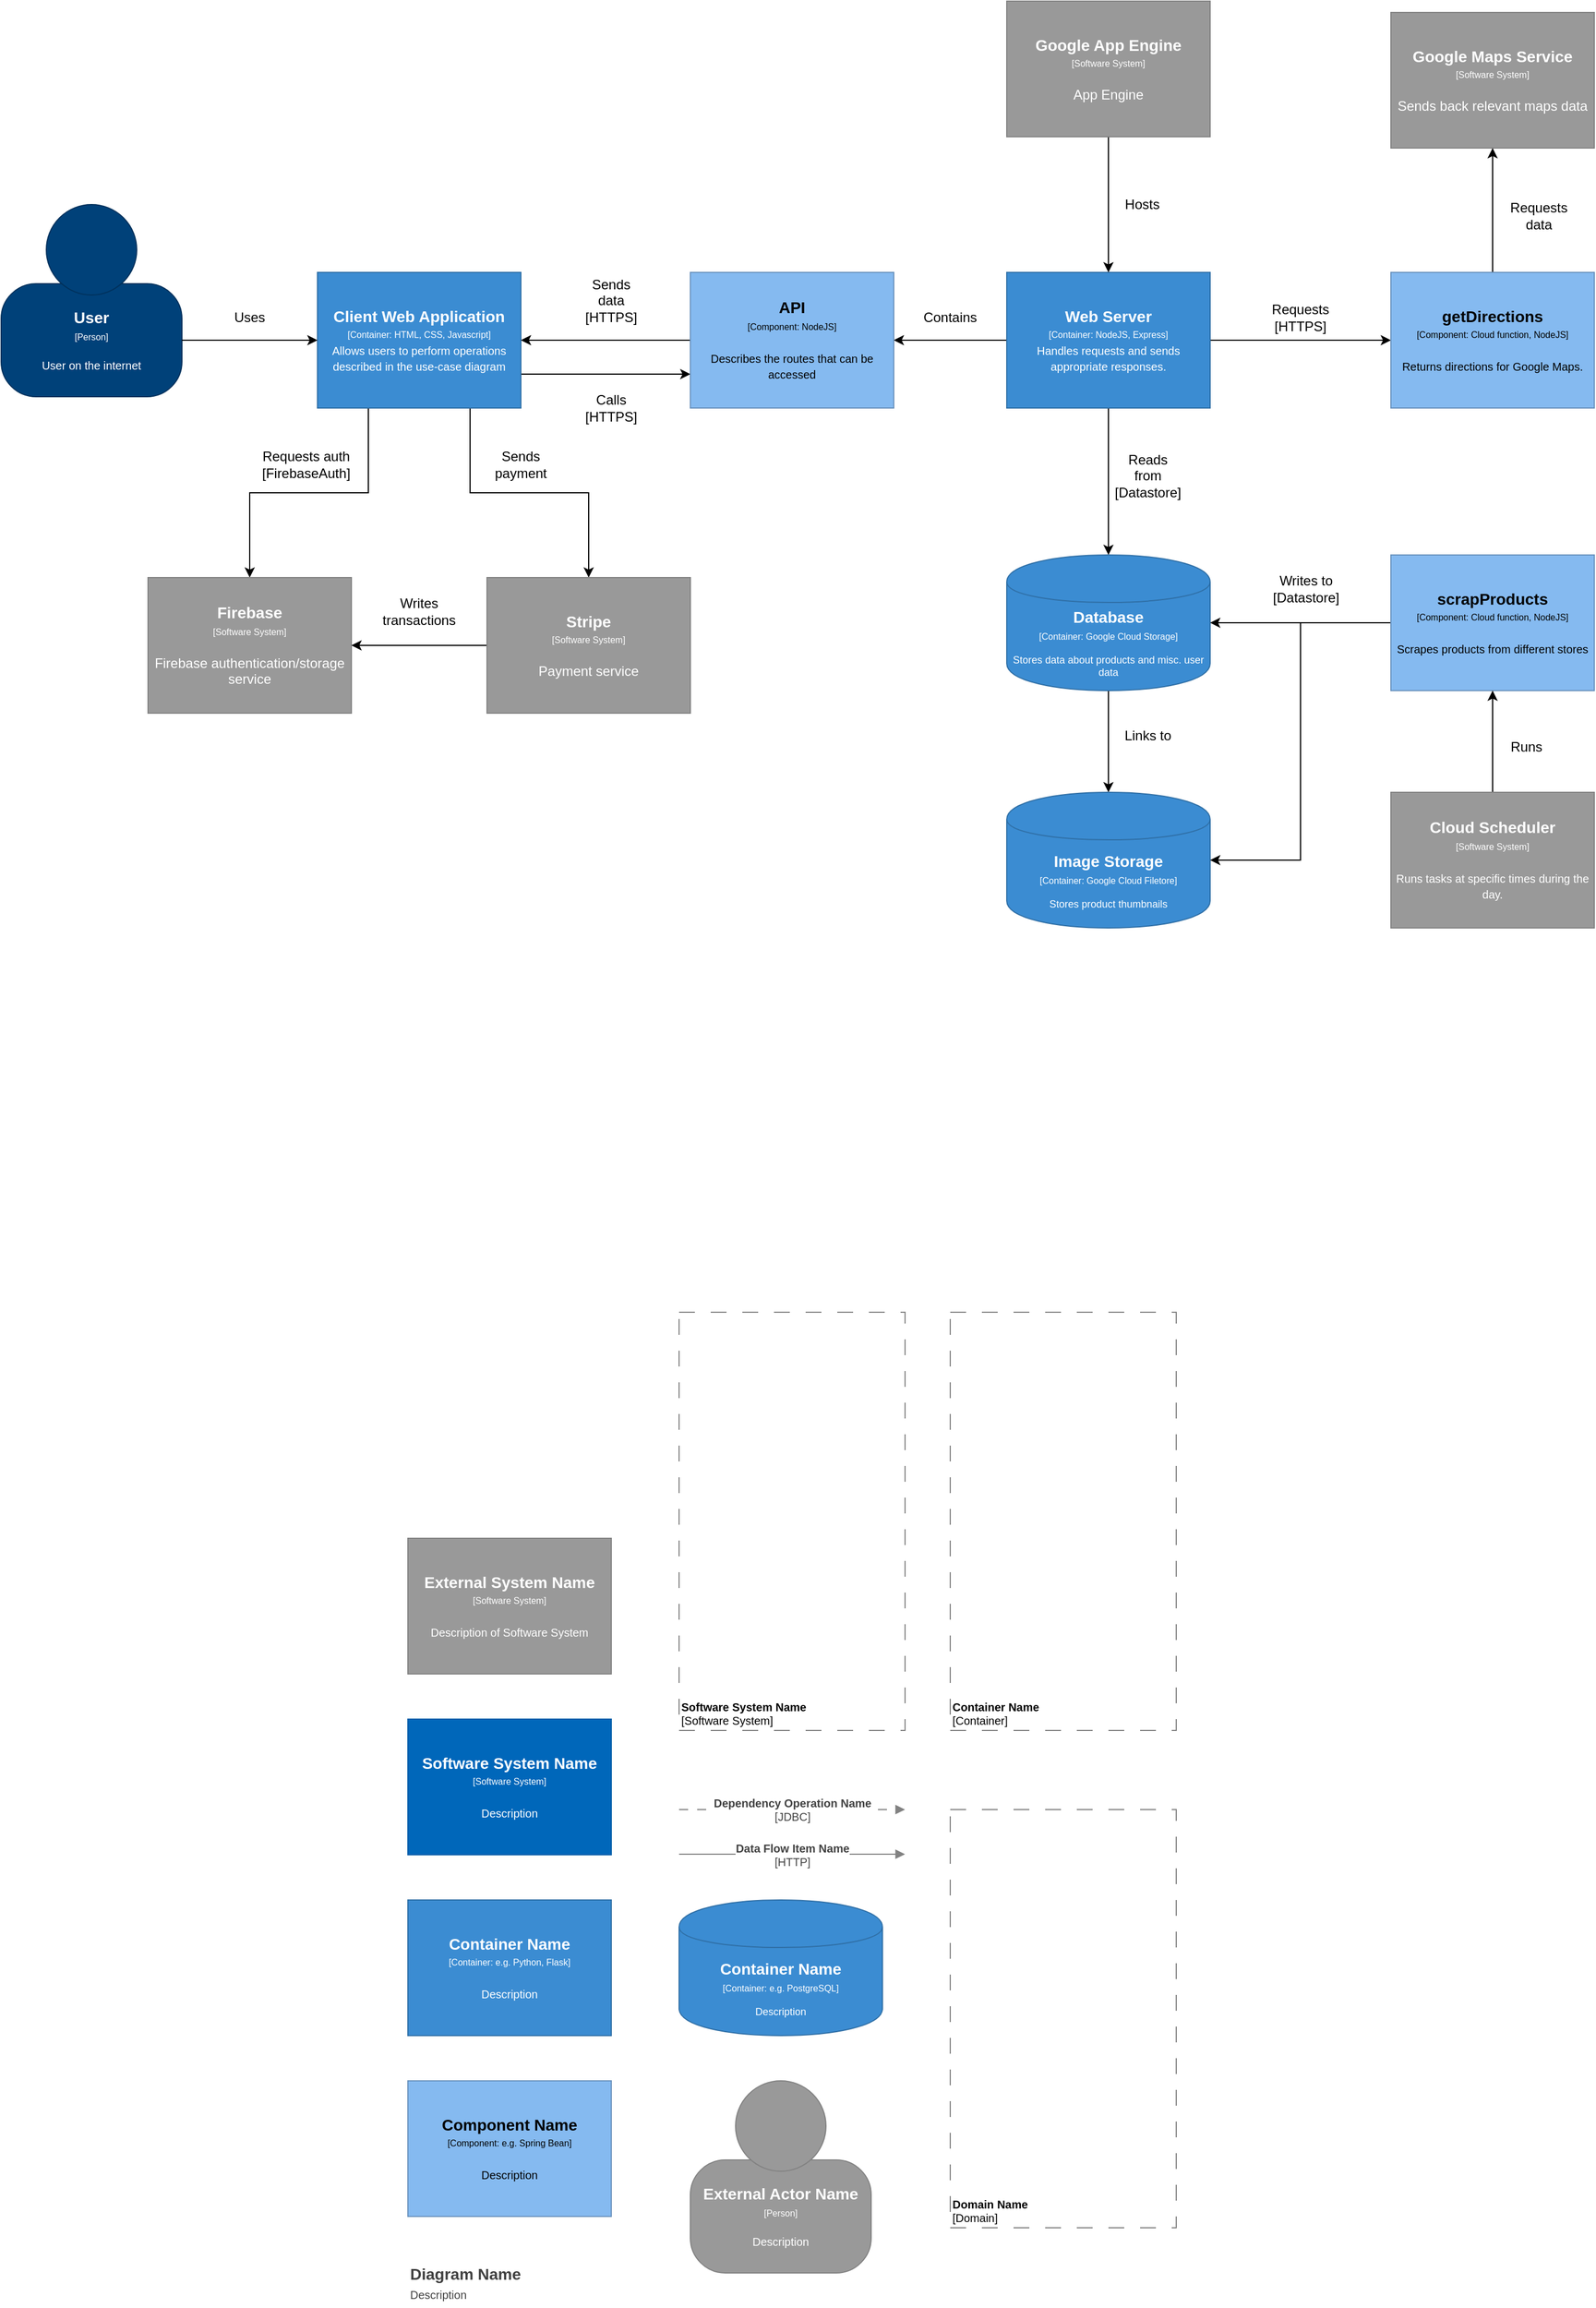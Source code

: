 <mxfile version="14.6.10" type="device"><diagram id="UJlyGFXVCkptwmDJzh81" name="Page-1"><mxGraphModel dx="1221" dy="1881" grid="1" gridSize="10" guides="1" tooltips="1" connect="1" arrows="1" fold="1" page="1" pageScale="1" pageWidth="827" pageHeight="1169" background="#ffffff" math="0" shadow="0"><root><object label="" id="0"><mxCell/></object><mxCell id="1" parent="0"/><object label="" placeholders="1" instruction="edit data of the lower shape within the group" id="5cVvOpawmlWqnZKX2nME-7"><mxCell style="group;resizable=0;" parent="1" vertex="1" connectable="0"><mxGeometry x="20" y="30" width="160" height="170" as="geometry"/></mxCell></object><object label="&lt;div style=&quot;color: rgb(255 , 255 , 255) ; white-space: normal&quot;&gt;&lt;span style=&quot;font-size: 14px&quot;&gt;&lt;b&gt;User&lt;/b&gt;&lt;/span&gt;&lt;/div&gt;&lt;div style=&quot;color: rgb(255 , 255 , 255) ; white-space: normal&quot;&gt;&lt;font style=&quot;font-size: 8px&quot;&gt;[Person]&lt;/font&gt;&lt;/div&gt;&lt;div style=&quot;color: rgb(255 , 255 , 255) ; white-space: normal ; font-size: 8px&quot;&gt;&lt;span style=&quot;font-size: x-small&quot;&gt;&lt;br&gt;&lt;/span&gt;&lt;/div&gt;&lt;div style=&quot;color: rgb(255 , 255 , 255) ; white-space: normal&quot;&gt;&lt;font size=&quot;1&quot;&gt;User on the internet&lt;/font&gt;&lt;/div&gt;" name="Actor Name" description="Description" placeholders="1" id="5cVvOpawmlWqnZKX2nME-5"><mxCell style="rounded=1;whiteSpace=wrap;html=1;strokeColor=#00315C;fillColor=#004179;fontColor=#000000;arcSize=31;" parent="5cVvOpawmlWqnZKX2nME-7" vertex="1"><mxGeometry y="70" width="160" height="100" as="geometry"/></mxCell></object><mxCell id="5cVvOpawmlWqnZKX2nME-6" value="" style="ellipse;whiteSpace=wrap;html=1;aspect=fixed;strokeColor=#00315C;fillColor=#004179;fontColor=#000000;" parent="5cVvOpawmlWqnZKX2nME-7" vertex="1"><mxGeometry x="40" width="80" height="80" as="geometry"/></mxCell><object label="&lt;font style=&quot;font-size: 10px&quot;&gt;&lt;b&gt;%name%&lt;/b&gt;&lt;br style=&quot;font-size: 10px&quot;&gt;[Software System]&lt;/font&gt;" placeholders="1" name="Software System Name" id="5cVvOpawmlWqnZKX2nME-8"><mxCell style="rounded=0;whiteSpace=wrap;html=1;strokeColor=#828282;fontColor=#000000;align=left;labelPosition=center;verticalLabelPosition=middle;verticalAlign=bottom;strokeWidth=1;perimeterSpacing=0;spacing=2;spacingTop=0;fontSize=10;fillColor=none;dashed=1;dashPattern=14 14;" parent="1" vertex="1"><mxGeometry x="620" y="1010" width="200" height="370" as="geometry"/></mxCell></object><object label="&lt;div style=&quot;color: rgb(255 , 255 , 255) ; white-space: normal&quot;&gt;&lt;span style=&quot;font-size: 14px&quot;&gt;&lt;b&gt;%name%&lt;/b&gt;&lt;/span&gt;&lt;/div&gt;&lt;div style=&quot;color: rgb(255 , 255 , 255) ; font-size: 12px ; white-space: normal&quot;&gt;&lt;font style=&quot;font-size: 8px&quot;&gt;[Container: %technology%]&lt;/font&gt;&lt;/div&gt;&lt;div style=&quot;color: rgb(255 , 255 , 255) ; white-space: normal ; font-size: 8px&quot;&gt;&lt;font style=&quot;line-height: 9.6px&quot;&gt;&lt;br&gt;&lt;/font&gt;&lt;/div&gt;&lt;div style=&quot;color: rgb(255 , 255 , 255) ; white-space: normal&quot;&gt;%description%&lt;/div&gt;" placeholders="1" name="Container Name" description="Description" technology="e.g. PostgreSQL" id="5cVvOpawmlWqnZKX2nME-9"><mxCell style="shape=cylinder;whiteSpace=wrap;html=1;boundedLbl=1;backgroundOutline=1;strokeColor=#2F6FA6;strokeWidth=1;fillColor=#3B8CD2;fontSize=9;fontColor=#000000;align=center;resizable=0;" parent="1" vertex="1"><mxGeometry x="620" y="1530" width="180" height="120" as="geometry"/></mxCell></object><object label="&lt;b&gt;%name%&lt;/b&gt;&lt;br style=&quot;font-size: 10px&quot;&gt;[%technology%]" placeholders="1" name="Dependency Operation Name" technology="JDBC" id="5cVvOpawmlWqnZKX2nME-10"><mxCell style="endArrow=block;html=1;fontSize=10;fontColor=#404040;strokeWidth=1;endFill=1;dashed=1;dashPattern=8 8;strokeColor=#828282;elbow=vertical;" parent="1" edge="1"><mxGeometry width="50" height="50" relative="1" as="geometry"><mxPoint x="620" y="1450" as="sourcePoint"/><mxPoint x="820" y="1450" as="targetPoint"/></mxGeometry></mxCell></object><object label="&lt;span style=&quot;font-size: 10px&quot;&gt;&lt;b&gt;%name%&lt;/b&gt;&lt;br&gt;[%technology%]&lt;br&gt;&lt;/span&gt;" placeholders="1" name="Data Flow Item Name" technology="HTTP" id="5cVvOpawmlWqnZKX2nME-12"><mxCell style="endArrow=block;html=1;fontSize=10;fontColor=#404040;strokeWidth=1;endFill=1;strokeColor=#828282;elbow=vertical;" parent="1" edge="1"><mxGeometry width="50" height="50" relative="1" as="geometry"><mxPoint x="620" y="1489.5" as="sourcePoint"/><mxPoint x="820" y="1489.5" as="targetPoint"/></mxGeometry></mxCell></object><object label="%name%&lt;br style=&quot;font-size: 10px&quot;&gt;&lt;font size=&quot;1&quot;&gt;&lt;span style=&quot;font-weight: 400&quot;&gt;%description%&lt;/span&gt;&lt;/font&gt;" placeholders="1" name="Diagram Name" description="Description" id="5cVvOpawmlWqnZKX2nME-13"><mxCell style="text;html=1;resizable=0;points=[];autosize=1;align=left;verticalAlign=top;spacingTop=-4;fontSize=14;fontColor=#404040;fontStyle=1" parent="1" vertex="1"><mxGeometry x="380" y="1850" width="110" height="40" as="geometry"/></mxCell></object><object label="&lt;div&gt;&lt;span style=&quot;font-size: 14px&quot;&gt;&lt;b&gt;%name%&lt;/b&gt;&lt;/span&gt;&lt;/div&gt;&lt;div&gt;&lt;span style=&quot;font-size: 8px&quot;&gt;[Software System&lt;/span&gt;&lt;span style=&quot;font-size: 8px&quot;&gt;]&lt;/span&gt;&lt;/div&gt;&lt;div&gt;&lt;span style=&quot;font-size: 8px&quot;&gt;&lt;br&gt;&lt;/span&gt;&lt;/div&gt;&lt;div&gt;&lt;font size=&quot;1&quot;&gt;%description%&lt;/font&gt;&lt;/div&gt;" placeholders="1" name="External System Name" description="Description of Software System" id="dcKwWc84L9W_I8fYm-3h-1"><mxCell style="rounded=0;whiteSpace=wrap;html=1;fillColor=#999999;fontColor=#FFFFFF;strokeColor=#828282;resizable=0;" parent="1" vertex="1"><mxGeometry x="380" y="1210" width="180" height="120" as="geometry"/></mxCell></object><object label="&lt;div&gt;&lt;span style=&quot;font-size: 14px&quot;&gt;&lt;b&gt;%name%&lt;/b&gt;&lt;/span&gt;&lt;/div&gt;&lt;div&gt;&lt;span style=&quot;font-size: 8px&quot;&gt;[Software System]&lt;/span&gt;&lt;/div&gt;&lt;div&gt;&lt;span style=&quot;font-size: 8px&quot;&gt;&lt;br&gt;&lt;/span&gt;&lt;/div&gt;&lt;div&gt;&lt;font size=&quot;1&quot;&gt;%description%&lt;/font&gt;&lt;/div&gt;" placeholders="1" name="Software System Name" description="Description" id="dcKwWc84L9W_I8fYm-3h-2"><mxCell style="rounded=0;whiteSpace=wrap;html=1;fillColor=#0067BA;fontColor=#FFFFFF;strokeColor=#005DA8;resizable=0;" parent="1" vertex="1"><mxGeometry x="380" y="1370" width="180" height="120" as="geometry"/></mxCell></object><object label="&lt;div&gt;&lt;span style=&quot;font-size: 14px&quot;&gt;&lt;b&gt;%name%&lt;/b&gt;&lt;/span&gt;&lt;/div&gt;&lt;div&gt;&lt;span style=&quot;font-size: 8px&quot;&gt;[Container: %technology%]&lt;/span&gt;&lt;/div&gt;&lt;div&gt;&lt;span style=&quot;font-size: 8px&quot;&gt;&lt;br&gt;&lt;/span&gt;&lt;/div&gt;&lt;div&gt;&lt;font size=&quot;1&quot;&gt;%description%&lt;/font&gt;&lt;/div&gt;" placeholders="1" name="Container Name" technology="e.g. Python, Flask" description="Description" id="dcKwWc84L9W_I8fYm-3h-3"><mxCell style="rounded=0;whiteSpace=wrap;html=1;fillColor=#3B8CD2;fontColor=#FFFFFF;strokeColor=#2F6FA6;resizable=0;" parent="1" vertex="1"><mxGeometry x="380" y="1530" width="180" height="120" as="geometry"/></mxCell></object><object label="&lt;div&gt;&lt;span style=&quot;font-size: 14px&quot;&gt;&lt;b&gt;%name%&lt;/b&gt;&lt;/span&gt;&lt;/div&gt;&lt;div&gt;&lt;span style=&quot;font-size: 8px&quot;&gt;[Component: %technology%]&lt;/span&gt;&lt;/div&gt;&lt;div&gt;&lt;span style=&quot;font-size: 8px&quot;&gt;&lt;br&gt;&lt;/span&gt;&lt;/div&gt;&lt;div&gt;&lt;font size=&quot;1&quot;&gt;%description%&lt;/font&gt;&lt;/div&gt;" placeholders="1" name="Component Name" technology="e.g. Spring Bean" description="Description" id="dcKwWc84L9W_I8fYm-3h-5"><mxCell style="rounded=0;whiteSpace=wrap;html=1;fillColor=#85baf0;fontColor=#000000;strokeColor=#6992BD;resizable=0;" parent="1" vertex="1"><mxGeometry x="380" y="1690" width="180" height="120" as="geometry"/></mxCell></object><object label="&lt;font style=&quot;font-size: 10px&quot;&gt;&lt;b&gt;%name%&lt;/b&gt;&lt;br style=&quot;font-size: 10px&quot;&gt;[Container]&lt;/font&gt;" placeholders="1" name="Container Name" id="dcKwWc84L9W_I8fYm-3h-12"><mxCell style="rounded=0;whiteSpace=wrap;html=1;strokeColor=#828282;fillColor=none;fontColor=#000000;align=left;labelPosition=center;verticalLabelPosition=middle;verticalAlign=bottom;dashed=1;strokeWidth=1;perimeterSpacing=0;spacing=2;spacingTop=0;fontSize=10;dashPattern=14 14;container=0;" parent="1" vertex="1"><mxGeometry x="860" y="1010" width="200" height="370" as="geometry"><mxRectangle x="560" y="40" width="110" height="30" as="alternateBounds"/></mxGeometry></mxCell></object><object label="&lt;font style=&quot;font-size: 10px&quot;&gt;&lt;b&gt;%name%&lt;/b&gt;&lt;br style=&quot;font-size: 10px&quot;&gt;[Domain]&lt;/font&gt;" placeholders="1" name="Domain Name" id="dcKwWc84L9W_I8fYm-3h-13"><mxCell style="rounded=0;whiteSpace=wrap;html=1;strokeColor=#828282;fillColor=none;fontColor=#000000;align=left;labelPosition=center;verticalLabelPosition=middle;verticalAlign=bottom;dashed=1;strokeWidth=1;perimeterSpacing=0;spacing=2;spacingTop=0;fontSize=10;dashPattern=14 14;" parent="1" vertex="1"><mxGeometry x="860" y="1450" width="200" height="370" as="geometry"/></mxCell></object><object label="" placeholders="1" instruction="edit data of the lower shape within the group" id="_E3jYcBlB1CncjWAGzBo-1"><mxCell style="group;resizable=0;" parent="1" vertex="1" connectable="0"><mxGeometry x="630" y="1690" width="160" height="170" as="geometry"/></mxCell></object><object label="&lt;div style=&quot;color: rgb(255 , 255 , 255) ; white-space: normal&quot;&gt;&lt;span style=&quot;font-size: 14px&quot;&gt;&lt;b&gt;%name%&lt;/b&gt;&lt;/span&gt;&lt;/div&gt;&lt;div style=&quot;color: rgb(255 , 255 , 255) ; white-space: normal&quot;&gt;&lt;font style=&quot;font-size: 8px&quot;&gt;[Person]&lt;/font&gt;&lt;/div&gt;&lt;div style=&quot;color: rgb(255 , 255 , 255) ; white-space: normal ; font-size: 8px&quot;&gt;&lt;span style=&quot;font-size: x-small&quot;&gt;&lt;br&gt;&lt;/span&gt;&lt;/div&gt;&lt;div style=&quot;color: rgb(255 , 255 , 255) ; white-space: normal&quot;&gt;&lt;font size=&quot;1&quot;&gt;%description%&lt;/font&gt;&lt;/div&gt;" name="External Actor Name" description="Description" placeholders="1" id="_E3jYcBlB1CncjWAGzBo-2"><mxCell style="rounded=1;whiteSpace=wrap;html=1;strokeColor=#828282;fillColor=#999999;fontColor=#000000;arcSize=31;" parent="_E3jYcBlB1CncjWAGzBo-1" vertex="1"><mxGeometry y="70" width="160" height="100" as="geometry"/></mxCell></object><mxCell id="_E3jYcBlB1CncjWAGzBo-3" value="" style="ellipse;whiteSpace=wrap;html=1;aspect=fixed;strokeColor=#828282;fillColor=#999999;fontColor=#000000;" parent="_E3jYcBlB1CncjWAGzBo-1" vertex="1"><mxGeometry x="40" width="80" height="80" as="geometry"/></mxCell><mxCell id="4P5pei1JsZj-9oVPv098-21" style="edgeStyle=orthogonalEdgeStyle;rounded=0;orthogonalLoop=1;jettySize=auto;html=1;entryX=0.5;entryY=0;entryDx=0;entryDy=0;exitX=0.25;exitY=1;exitDx=0;exitDy=0;" parent="1" source="4P5pei1JsZj-9oVPv098-4" target="4P5pei1JsZj-9oVPv098-11" edge="1"><mxGeometry relative="1" as="geometry"/></mxCell><mxCell id="stqk-b6Lfi2ny1mbHme8-9" style="edgeStyle=orthogonalEdgeStyle;rounded=0;orthogonalLoop=1;jettySize=auto;html=1;exitX=1;exitY=0.75;exitDx=0;exitDy=0;entryX=0;entryY=0.75;entryDx=0;entryDy=0;" edge="1" parent="1" source="4P5pei1JsZj-9oVPv098-4" target="4P5pei1JsZj-9oVPv098-20"><mxGeometry relative="1" as="geometry"/></mxCell><mxCell id="stqk-b6Lfi2ny1mbHme8-13" style="edgeStyle=orthogonalEdgeStyle;rounded=0;orthogonalLoop=1;jettySize=auto;html=1;exitX=0.75;exitY=1;exitDx=0;exitDy=0;entryX=0.5;entryY=0;entryDx=0;entryDy=0;" edge="1" parent="1" source="4P5pei1JsZj-9oVPv098-4" target="stqk-b6Lfi2ny1mbHme8-2"><mxGeometry relative="1" as="geometry"/></mxCell><object label="&lt;div&gt;&lt;span style=&quot;font-size: 14px&quot;&gt;&lt;b&gt;Client Web Application&lt;/b&gt;&lt;/span&gt;&lt;/div&gt;&lt;div&gt;&lt;span style=&quot;font-size: 8px&quot;&gt;[Container:&amp;nbsp;&lt;/span&gt;&lt;span style=&quot;font-size: 8px&quot;&gt;HTML, CSS, Javascript]&lt;/span&gt;&lt;/div&gt;&lt;div&gt;&lt;font size=&quot;1&quot;&gt;Allows users to perform operations described in the use-case diagram&lt;/font&gt;&lt;/div&gt;" placeholders="1" name="Container Name" technology="e.g. Python, Flask" description="Description" id="4P5pei1JsZj-9oVPv098-4"><mxCell style="rounded=0;whiteSpace=wrap;html=1;fillColor=#3B8CD2;fontColor=#FFFFFF;strokeColor=#2F6FA6;resizable=0;" parent="1" vertex="1"><mxGeometry x="300" y="90" width="180" height="120" as="geometry"/></mxCell></object><mxCell id="stqk-b6Lfi2ny1mbHme8-5" style="edgeStyle=orthogonalEdgeStyle;rounded=0;orthogonalLoop=1;jettySize=auto;html=1;entryX=1;entryY=0.5;entryDx=0;entryDy=0;" edge="1" parent="1" source="4P5pei1JsZj-9oVPv098-6" target="4P5pei1JsZj-9oVPv098-20"><mxGeometry relative="1" as="geometry"/></mxCell><mxCell id="stqk-b6Lfi2ny1mbHme8-6" style="edgeStyle=orthogonalEdgeStyle;rounded=0;orthogonalLoop=1;jettySize=auto;html=1;entryX=0;entryY=0.5;entryDx=0;entryDy=0;" edge="1" parent="1" source="4P5pei1JsZj-9oVPv098-6" target="4P5pei1JsZj-9oVPv098-13"><mxGeometry relative="1" as="geometry"/></mxCell><mxCell id="stqk-b6Lfi2ny1mbHme8-11" style="edgeStyle=orthogonalEdgeStyle;rounded=0;orthogonalLoop=1;jettySize=auto;html=1;entryX=0.5;entryY=0;entryDx=0;entryDy=0;" edge="1" parent="1" source="4P5pei1JsZj-9oVPv098-6" target="4P5pei1JsZj-9oVPv098-8"><mxGeometry relative="1" as="geometry"/></mxCell><object label="&lt;div&gt;&lt;span style=&quot;font-size: 14px&quot;&gt;&lt;b&gt;Web Server&lt;/b&gt;&lt;/span&gt;&lt;/div&gt;&lt;span style=&quot;font-size: 8px&quot;&gt;[Container:&amp;nbsp;&lt;/span&gt;&lt;span style=&quot;font-size: 8px&quot;&gt;NodeJS, Express]&lt;/span&gt;&lt;span style=&quot;font-size: 8px&quot;&gt;&lt;br&gt;&lt;/span&gt;&lt;div&gt;&lt;font size=&quot;1&quot;&gt;Handles requests and sends appropriate responses.&lt;/font&gt;&lt;/div&gt;" placeholders="1" name="Container Name" technology="e.g. Python, Flask" description="Description" id="4P5pei1JsZj-9oVPv098-6"><mxCell style="rounded=0;whiteSpace=wrap;html=1;fillColor=#3B8CD2;fontColor=#FFFFFF;strokeColor=#2F6FA6;resizable=0;" parent="1" vertex="1"><mxGeometry x="910" y="90" width="180" height="120" as="geometry"/></mxCell></object><object label="&lt;div&gt;&lt;span style=&quot;font-size: 14px&quot;&gt;&lt;b&gt;Google Maps Service&lt;/b&gt;&lt;/span&gt;&lt;/div&gt;&lt;div&gt;&lt;span style=&quot;font-size: 8px&quot;&gt;[Software System&lt;/span&gt;&lt;span style=&quot;font-size: 8px&quot;&gt;]&lt;/span&gt;&lt;/div&gt;&lt;div&gt;&lt;span style=&quot;font-size: 8px&quot;&gt;&lt;br&gt;&lt;/span&gt;&lt;/div&gt;&lt;div&gt;Sends back relevant maps data&lt;/div&gt;" placeholders="1" name="External System Name" description="Description of Software System" id="4P5pei1JsZj-9oVPv098-7"><mxCell style="rounded=0;whiteSpace=wrap;html=1;fillColor=#999999;fontColor=#FFFFFF;strokeColor=#828282;resizable=0;" parent="1" vertex="1"><mxGeometry x="1250" y="-140" width="180" height="120" as="geometry"/></mxCell></object><mxCell id="4P5pei1JsZj-9oVPv098-41" style="edgeStyle=orthogonalEdgeStyle;rounded=0;orthogonalLoop=1;jettySize=auto;html=1;exitX=0.5;exitY=1;exitDx=0;exitDy=0;entryX=0.5;entryY=0;entryDx=0;entryDy=0;" parent="1" source="4P5pei1JsZj-9oVPv098-8" target="4P5pei1JsZj-9oVPv098-9" edge="1"><mxGeometry relative="1" as="geometry"/></mxCell><object label="&lt;div style=&quot;color: rgb(255 , 255 , 255) ; white-space: normal&quot;&gt;&lt;span style=&quot;font-size: 14px&quot;&gt;&lt;b&gt;Database&lt;/b&gt;&lt;/span&gt;&lt;/div&gt;&lt;div style=&quot;color: rgb(255 , 255 , 255) ; font-size: 12px ; white-space: normal&quot;&gt;&lt;font style=&quot;font-size: 8px&quot;&gt;[Container: Google Cloud Storage]&lt;/font&gt;&lt;/div&gt;&lt;div style=&quot;color: rgb(255 , 255 , 255) ; white-space: normal ; font-size: 8px&quot;&gt;&lt;font style=&quot;line-height: 9.6px&quot;&gt;&lt;br&gt;&lt;/font&gt;&lt;/div&gt;&lt;div style=&quot;color: rgb(255 , 255 , 255) ; white-space: normal&quot;&gt;Stores data about products and misc. user data&lt;/div&gt;" placeholders="1" name="Container Name" description="Description" technology="e.g. PostgreSQL" id="4P5pei1JsZj-9oVPv098-8"><mxCell style="shape=cylinder;whiteSpace=wrap;html=1;boundedLbl=1;backgroundOutline=1;strokeColor=#2F6FA6;strokeWidth=1;fillColor=#3B8CD2;fontSize=9;fontColor=#000000;align=center;resizable=0;" parent="1" vertex="1"><mxGeometry x="910" y="340" width="180" height="120" as="geometry"/></mxCell></object><object label="&lt;div style=&quot;color: rgb(255 , 255 , 255) ; white-space: normal&quot;&gt;&lt;span style=&quot;font-size: 14px&quot;&gt;&lt;b&gt;Image Storage&lt;/b&gt;&lt;/span&gt;&lt;/div&gt;&lt;div style=&quot;color: rgb(255 , 255 , 255) ; font-size: 12px ; white-space: normal&quot;&gt;&lt;font style=&quot;font-size: 8px&quot;&gt;[Container: Google Cloud Filetore]&lt;/font&gt;&lt;/div&gt;&lt;div style=&quot;color: rgb(255 , 255 , 255) ; white-space: normal ; font-size: 8px&quot;&gt;&lt;font style=&quot;line-height: 9.6px&quot;&gt;&lt;br&gt;&lt;/font&gt;&lt;/div&gt;&lt;div style=&quot;color: rgb(255 , 255 , 255) ; white-space: normal&quot;&gt;Stores product thumbnails&lt;/div&gt;" placeholders="1" name="Container Name" description="Description" technology="e.g. PostgreSQL" id="4P5pei1JsZj-9oVPv098-9"><mxCell style="shape=cylinder;whiteSpace=wrap;html=1;boundedLbl=1;backgroundOutline=1;strokeColor=#2F6FA6;strokeWidth=1;fillColor=#3B8CD2;fontSize=9;fontColor=#000000;align=center;resizable=0;" parent="1" vertex="1"><mxGeometry x="910" y="550" width="180" height="120" as="geometry"/></mxCell></object><mxCell id="stqk-b6Lfi2ny1mbHme8-10" style="edgeStyle=orthogonalEdgeStyle;rounded=0;orthogonalLoop=1;jettySize=auto;html=1;entryX=0.5;entryY=0;entryDx=0;entryDy=0;" edge="1" parent="1" source="4P5pei1JsZj-9oVPv098-10" target="4P5pei1JsZj-9oVPv098-6"><mxGeometry relative="1" as="geometry"/></mxCell><object label="&lt;div&gt;&lt;span style=&quot;font-size: 14px&quot;&gt;&lt;b&gt;Google App Engine&lt;/b&gt;&lt;/span&gt;&lt;/div&gt;&lt;div&gt;&lt;span style=&quot;font-size: 8px&quot;&gt;[Software System&lt;/span&gt;&lt;span style=&quot;font-size: 8px&quot;&gt;]&lt;/span&gt;&lt;/div&gt;&lt;div&gt;&lt;span style=&quot;font-size: 8px&quot;&gt;&lt;br&gt;&lt;/span&gt;&lt;/div&gt;&lt;div&gt;App Engine&lt;/div&gt;" placeholders="1" name="External System Name" description="Description of Software System" id="4P5pei1JsZj-9oVPv098-10"><mxCell style="rounded=0;whiteSpace=wrap;html=1;fillColor=#999999;fontColor=#FFFFFF;strokeColor=#828282;resizable=0;" parent="1" vertex="1"><mxGeometry x="910" y="-150" width="180" height="120" as="geometry"/></mxCell></object><object label="&lt;div&gt;&lt;span style=&quot;font-size: 14px&quot;&gt;&lt;b&gt;Firebase&lt;/b&gt;&lt;/span&gt;&lt;/div&gt;&lt;div&gt;&lt;span style=&quot;font-size: 8px&quot;&gt;[Software System&lt;/span&gt;&lt;span style=&quot;font-size: 8px&quot;&gt;]&lt;/span&gt;&lt;/div&gt;&lt;div&gt;&lt;span style=&quot;font-size: 8px&quot;&gt;&lt;br&gt;&lt;/span&gt;&lt;/div&gt;&lt;div&gt;Firebase authentication/storage service&lt;/div&gt;" placeholders="1" name="External System Name" description="Description of Software System" id="4P5pei1JsZj-9oVPv098-11"><mxCell style="rounded=0;whiteSpace=wrap;html=1;fillColor=#999999;fontColor=#FFFFFF;strokeColor=#828282;resizable=0;" parent="1" vertex="1"><mxGeometry x="150" y="360" width="180" height="120" as="geometry"/></mxCell></object><mxCell id="4P5pei1JsZj-9oVPv098-37" style="edgeStyle=orthogonalEdgeStyle;rounded=0;orthogonalLoop=1;jettySize=auto;html=1;entryX=1;entryY=0.5;entryDx=0;entryDy=0;" parent="1" source="4P5pei1JsZj-9oVPv098-12" target="4P5pei1JsZj-9oVPv098-8" edge="1"><mxGeometry relative="1" as="geometry"/></mxCell><mxCell id="4P5pei1JsZj-9oVPv098-40" style="edgeStyle=orthogonalEdgeStyle;rounded=0;orthogonalLoop=1;jettySize=auto;html=1;exitX=0;exitY=0.5;exitDx=0;exitDy=0;entryX=1;entryY=0.5;entryDx=0;entryDy=0;" parent="1" source="4P5pei1JsZj-9oVPv098-12" target="4P5pei1JsZj-9oVPv098-9" edge="1"><mxGeometry relative="1" as="geometry"/></mxCell><object label="&lt;div&gt;&lt;span style=&quot;font-size: 14px&quot;&gt;&lt;b&gt;scrapProducts&lt;/b&gt;&lt;/span&gt;&lt;/div&gt;&lt;div&gt;&lt;span style=&quot;font-size: 8px&quot;&gt;[Component: Cloud function, NodeJS]&lt;/span&gt;&lt;/div&gt;&lt;div&gt;&lt;span style=&quot;font-size: 8px&quot;&gt;&lt;br&gt;&lt;/span&gt;&lt;/div&gt;&lt;div&gt;&lt;font size=&quot;1&quot;&gt;Scrapes products from different stores&lt;/font&gt;&lt;/div&gt;" placeholders="1" name="Component Name" technology="e.g. Spring Bean" description="Description" id="4P5pei1JsZj-9oVPv098-12"><mxCell style="rounded=0;whiteSpace=wrap;html=1;fillColor=#85baf0;fontColor=#000000;strokeColor=#6992BD;resizable=0;" parent="1" vertex="1"><mxGeometry x="1250" y="340" width="180" height="120" as="geometry"/></mxCell></object><mxCell id="4P5pei1JsZj-9oVPv098-32" style="edgeStyle=orthogonalEdgeStyle;rounded=0;orthogonalLoop=1;jettySize=auto;html=1;entryX=0.5;entryY=1;entryDx=0;entryDy=0;" parent="1" source="4P5pei1JsZj-9oVPv098-13" target="4P5pei1JsZj-9oVPv098-7" edge="1"><mxGeometry relative="1" as="geometry"/></mxCell><object label="&lt;div&gt;&lt;span style=&quot;font-size: 14px&quot;&gt;&lt;b&gt;getDirections&lt;/b&gt;&lt;/span&gt;&lt;/div&gt;&lt;div&gt;&lt;span style=&quot;font-size: 8px&quot;&gt;[Component: Cloud function, NodeJS]&lt;/span&gt;&lt;/div&gt;&lt;div&gt;&lt;span style=&quot;font-size: 8px&quot;&gt;&lt;br&gt;&lt;/span&gt;&lt;/div&gt;&lt;div&gt;&lt;font size=&quot;1&quot;&gt;Returns directions for Google Maps.&lt;/font&gt;&lt;/div&gt;" placeholders="1" name="Component Name" technology="e.g. Spring Bean" description="Description" id="4P5pei1JsZj-9oVPv098-13"><mxCell style="rounded=0;whiteSpace=wrap;html=1;fillColor=#85baf0;fontColor=#000000;strokeColor=#6992BD;resizable=0;" parent="1" vertex="1"><mxGeometry x="1250" y="90" width="180" height="120" as="geometry"/></mxCell></object><mxCell id="4P5pei1JsZj-9oVPv098-35" style="edgeStyle=orthogonalEdgeStyle;rounded=0;orthogonalLoop=1;jettySize=auto;html=1;entryX=0.5;entryY=1;entryDx=0;entryDy=0;" parent="1" source="4P5pei1JsZj-9oVPv098-14" target="4P5pei1JsZj-9oVPv098-12" edge="1"><mxGeometry relative="1" as="geometry"/></mxCell><object label="&lt;div&gt;&lt;span style=&quot;font-size: 14px&quot;&gt;&lt;b&gt;Cloud Scheduler&lt;/b&gt;&lt;/span&gt;&lt;/div&gt;&lt;div&gt;&lt;span style=&quot;font-size: 8px&quot;&gt;[Software System&lt;/span&gt;&lt;span style=&quot;font-size: 8px&quot;&gt;]&lt;/span&gt;&lt;/div&gt;&lt;div&gt;&lt;span style=&quot;font-size: 8px&quot;&gt;&lt;br&gt;&lt;/span&gt;&lt;/div&gt;&lt;div&gt;&lt;font size=&quot;1&quot;&gt;Runs tasks at specific times during the day.&lt;/font&gt;&lt;/div&gt;" placeholders="1" name="External System Name" description="Description of Software System" id="4P5pei1JsZj-9oVPv098-14"><mxCell style="rounded=0;whiteSpace=wrap;html=1;fillColor=#999999;fontColor=#FFFFFF;strokeColor=#828282;resizable=0;" parent="1" vertex="1"><mxGeometry x="1250" y="550" width="180" height="120" as="geometry"/></mxCell></object><mxCell id="4P5pei1JsZj-9oVPv098-16" value="Sends data [HTTPS]" style="text;html=1;strokeColor=none;fillColor=none;align=center;verticalAlign=middle;whiteSpace=wrap;rounded=0;" parent="1" vertex="1"><mxGeometry x="540" y="105" width="40" height="20" as="geometry"/></mxCell><mxCell id="4P5pei1JsZj-9oVPv098-17" style="edgeStyle=orthogonalEdgeStyle;rounded=0;orthogonalLoop=1;jettySize=auto;html=1;entryX=0;entryY=0.5;entryDx=0;entryDy=0;" parent="1" source="5cVvOpawmlWqnZKX2nME-5" target="4P5pei1JsZj-9oVPv098-4" edge="1"><mxGeometry relative="1" as="geometry"/></mxCell><mxCell id="4P5pei1JsZj-9oVPv098-18" value="Uses" style="text;html=1;strokeColor=none;fillColor=none;align=center;verticalAlign=middle;whiteSpace=wrap;rounded=0;" parent="1" vertex="1"><mxGeometry x="220" y="120" width="40" height="20" as="geometry"/></mxCell><mxCell id="stqk-b6Lfi2ny1mbHme8-7" style="edgeStyle=orthogonalEdgeStyle;rounded=0;orthogonalLoop=1;jettySize=auto;html=1;entryX=1;entryY=0.5;entryDx=0;entryDy=0;" edge="1" parent="1" source="4P5pei1JsZj-9oVPv098-20" target="4P5pei1JsZj-9oVPv098-4"><mxGeometry relative="1" as="geometry"/></mxCell><object label="&lt;div&gt;&lt;span style=&quot;font-size: 14px&quot;&gt;&lt;b&gt;API&lt;/b&gt;&lt;/span&gt;&lt;/div&gt;&lt;div&gt;&lt;span style=&quot;font-size: 8px&quot;&gt;[Component: NodeJS]&lt;/span&gt;&lt;/div&gt;&lt;div&gt;&lt;span style=&quot;font-size: 8px&quot;&gt;&lt;br&gt;&lt;/span&gt;&lt;/div&gt;&lt;div&gt;&lt;font size=&quot;1&quot;&gt;Describes the routes that can be accessed&lt;/font&gt;&lt;/div&gt;" placeholders="1" name="Component Name" technology="e.g. Spring Bean" description="Description" id="4P5pei1JsZj-9oVPv098-20"><mxCell style="rounded=0;whiteSpace=wrap;html=1;fillColor=#85baf0;fontColor=#000000;strokeColor=#6992BD;resizable=0;" parent="1" vertex="1"><mxGeometry x="630" y="90" width="180" height="120" as="geometry"/></mxCell></object><mxCell id="4P5pei1JsZj-9oVPv098-22" value="Requests auth&lt;br&gt;[FirebaseAuth]" style="text;html=1;strokeColor=none;fillColor=none;align=center;verticalAlign=middle;whiteSpace=wrap;rounded=0;" parent="1" vertex="1"><mxGeometry x="270" y="250" width="40" height="20" as="geometry"/></mxCell><mxCell id="4P5pei1JsZj-9oVPv098-25" value="Contains" style="text;html=1;strokeColor=none;fillColor=none;align=center;verticalAlign=middle;whiteSpace=wrap;rounded=0;" parent="1" vertex="1"><mxGeometry x="840" y="120" width="40" height="20" as="geometry"/></mxCell><mxCell id="4P5pei1JsZj-9oVPv098-27" value="Calls [HTTPS]" style="text;html=1;strokeColor=none;fillColor=none;align=center;verticalAlign=middle;whiteSpace=wrap;rounded=0;" parent="1" vertex="1"><mxGeometry x="540" y="200" width="40" height="20" as="geometry"/></mxCell><mxCell id="4P5pei1JsZj-9oVPv098-30" value="Requests [HTTPS]" style="text;html=1;strokeColor=none;fillColor=none;align=center;verticalAlign=middle;whiteSpace=wrap;rounded=0;" parent="1" vertex="1"><mxGeometry x="1150" y="120" width="40" height="20" as="geometry"/></mxCell><mxCell id="4P5pei1JsZj-9oVPv098-33" value="Requests data" style="text;html=1;strokeColor=none;fillColor=none;align=center;verticalAlign=middle;whiteSpace=wrap;rounded=0;" parent="1" vertex="1"><mxGeometry x="1361" y="30" width="40" height="20" as="geometry"/></mxCell><mxCell id="4P5pei1JsZj-9oVPv098-36" value="Runs" style="text;html=1;strokeColor=none;fillColor=none;align=center;verticalAlign=middle;whiteSpace=wrap;rounded=0;" parent="1" vertex="1"><mxGeometry x="1350" y="500" width="40" height="20" as="geometry"/></mxCell><mxCell id="4P5pei1JsZj-9oVPv098-38" value="Writes to [Datastore]" style="text;html=1;strokeColor=none;fillColor=none;align=center;verticalAlign=middle;whiteSpace=wrap;rounded=0;" parent="1" vertex="1"><mxGeometry x="1150" y="360" width="50" height="20" as="geometry"/></mxCell><mxCell id="4P5pei1JsZj-9oVPv098-42" value="Links to" style="text;html=1;strokeColor=none;fillColor=none;align=center;verticalAlign=middle;whiteSpace=wrap;rounded=0;" parent="1" vertex="1"><mxGeometry x="1010" y="490" width="50" height="20" as="geometry"/></mxCell><mxCell id="4P5pei1JsZj-9oVPv098-47" value="Reads from&lt;br&gt;[Datastore]" style="text;html=1;strokeColor=none;fillColor=none;align=center;verticalAlign=middle;whiteSpace=wrap;rounded=0;" parent="1" vertex="1"><mxGeometry x="1015" y="260" width="40" height="20" as="geometry"/></mxCell><mxCell id="4P5pei1JsZj-9oVPv098-50" value="Hosts" style="text;html=1;strokeColor=none;fillColor=none;align=center;verticalAlign=middle;whiteSpace=wrap;rounded=0;" parent="1" vertex="1"><mxGeometry x="1010" y="20" width="40" height="20" as="geometry"/></mxCell><mxCell id="stqk-b6Lfi2ny1mbHme8-14" style="edgeStyle=orthogonalEdgeStyle;rounded=0;orthogonalLoop=1;jettySize=auto;html=1;entryX=1;entryY=0.5;entryDx=0;entryDy=0;" edge="1" parent="1" source="stqk-b6Lfi2ny1mbHme8-2" target="4P5pei1JsZj-9oVPv098-11"><mxGeometry relative="1" as="geometry"/></mxCell><object label="&lt;div&gt;&lt;span style=&quot;font-size: 14px&quot;&gt;&lt;b&gt;Stripe&lt;/b&gt;&lt;/span&gt;&lt;/div&gt;&lt;div&gt;&lt;span style=&quot;font-size: 8px&quot;&gt;[Software System&lt;/span&gt;&lt;span style=&quot;font-size: 8px&quot;&gt;]&lt;/span&gt;&lt;/div&gt;&lt;div&gt;&lt;span style=&quot;font-size: 8px&quot;&gt;&lt;br&gt;&lt;/span&gt;&lt;/div&gt;&lt;div&gt;Payment service&lt;/div&gt;" placeholders="1" name="External System Name" description="Description of Software System" id="stqk-b6Lfi2ny1mbHme8-2"><mxCell style="rounded=0;whiteSpace=wrap;html=1;fillColor=#999999;fontColor=#FFFFFF;strokeColor=#828282;resizable=0;" vertex="1" parent="1"><mxGeometry x="450" y="360" width="180" height="120" as="geometry"/></mxCell></object><mxCell id="stqk-b6Lfi2ny1mbHme8-4" value="Sends payment" style="text;html=1;strokeColor=none;fillColor=none;align=center;verticalAlign=middle;whiteSpace=wrap;rounded=0;" vertex="1" parent="1"><mxGeometry x="460" y="250" width="40" height="20" as="geometry"/></mxCell><mxCell id="stqk-b6Lfi2ny1mbHme8-15" value="Writes transactions" style="text;html=1;strokeColor=none;fillColor=none;align=center;verticalAlign=middle;whiteSpace=wrap;rounded=0;" vertex="1" parent="1"><mxGeometry x="370" y="380" width="40" height="20" as="geometry"/></mxCell></root></mxGraphModel></diagram></mxfile>